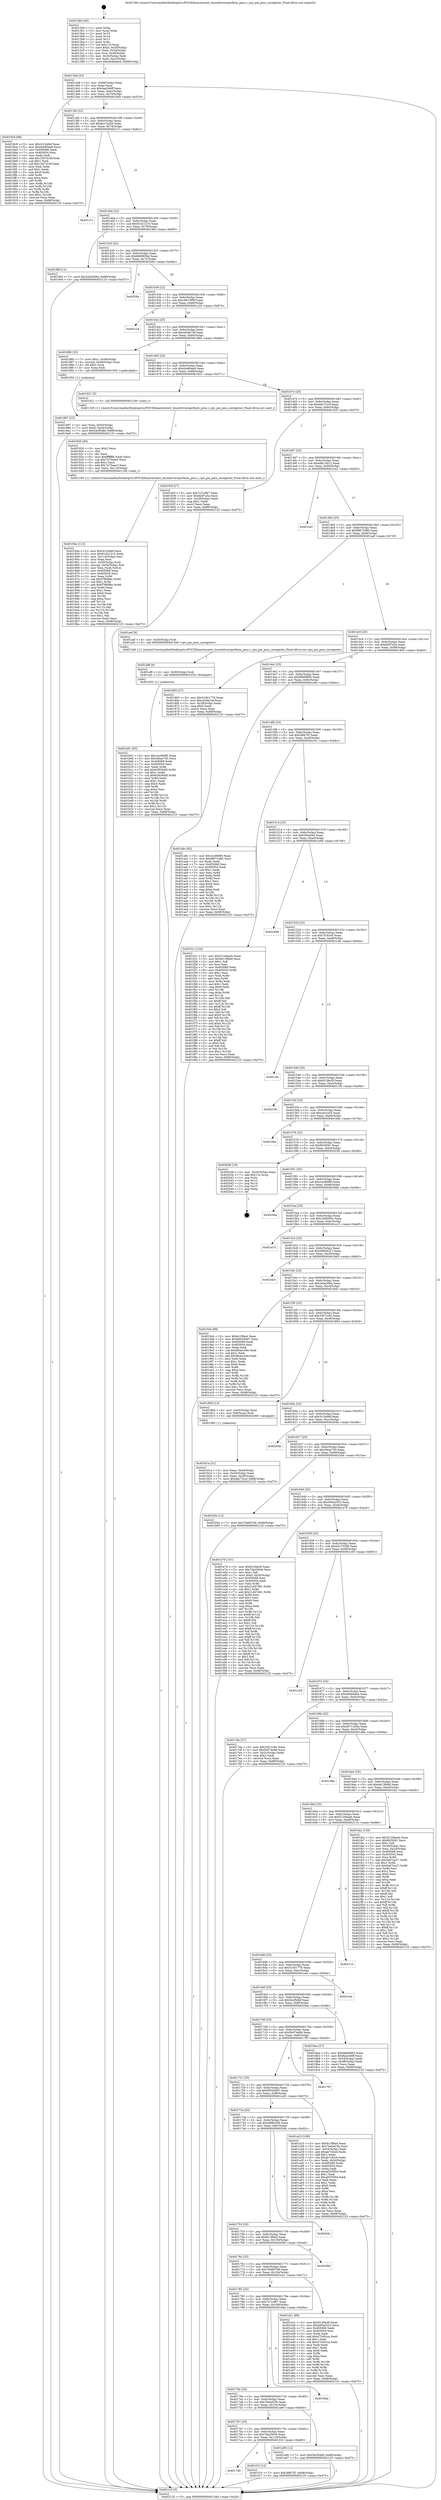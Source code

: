 digraph "0x4013b0" {
  label = "0x4013b0 (/mnt/c/Users/mathe/Desktop/tcc/POCII/binaries/extr_linuxdriversperfarm_pmu.c_cpu_pm_pmu_unregister_Final-ollvm.out::main(0))"
  labelloc = "t"
  node[shape=record]

  Entry [label="",width=0.3,height=0.3,shape=circle,fillcolor=black,style=filled]
  "0x4013dd" [label="{
     0x4013dd [23]\l
     | [instrs]\l
     &nbsp;&nbsp;0x4013dd \<+3\>: mov -0x68(%rbp),%eax\l
     &nbsp;&nbsp;0x4013e0 \<+2\>: mov %eax,%ecx\l
     &nbsp;&nbsp;0x4013e2 \<+6\>: sub $0x8ae246ff,%ecx\l
     &nbsp;&nbsp;0x4013e8 \<+3\>: mov %eax,-0x6c(%rbp)\l
     &nbsp;&nbsp;0x4013eb \<+3\>: mov %ecx,-0x70(%rbp)\l
     &nbsp;&nbsp;0x4013ee \<+6\>: je 00000000004018c9 \<main+0x519\>\l
  }"]
  "0x4018c9" [label="{
     0x4018c9 [88]\l
     | [instrs]\l
     &nbsp;&nbsp;0x4018c9 \<+5\>: mov $0x3c1b4fef,%eax\l
     &nbsp;&nbsp;0x4018ce \<+5\>: mov $0xdcb80ae9,%ecx\l
     &nbsp;&nbsp;0x4018d3 \<+7\>: mov 0x405068,%edx\l
     &nbsp;&nbsp;0x4018da \<+7\>: mov 0x405054,%esi\l
     &nbsp;&nbsp;0x4018e1 \<+2\>: mov %edx,%edi\l
     &nbsp;&nbsp;0x4018e3 \<+6\>: add $0x1567416f,%edi\l
     &nbsp;&nbsp;0x4018e9 \<+3\>: sub $0x1,%edi\l
     &nbsp;&nbsp;0x4018ec \<+6\>: sub $0x1567416f,%edi\l
     &nbsp;&nbsp;0x4018f2 \<+3\>: imul %edi,%edx\l
     &nbsp;&nbsp;0x4018f5 \<+3\>: and $0x1,%edx\l
     &nbsp;&nbsp;0x4018f8 \<+3\>: cmp $0x0,%edx\l
     &nbsp;&nbsp;0x4018fb \<+4\>: sete %r8b\l
     &nbsp;&nbsp;0x4018ff \<+3\>: cmp $0xa,%esi\l
     &nbsp;&nbsp;0x401902 \<+4\>: setl %r9b\l
     &nbsp;&nbsp;0x401906 \<+3\>: mov %r8b,%r10b\l
     &nbsp;&nbsp;0x401909 \<+3\>: and %r9b,%r10b\l
     &nbsp;&nbsp;0x40190c \<+3\>: xor %r9b,%r8b\l
     &nbsp;&nbsp;0x40190f \<+3\>: or %r8b,%r10b\l
     &nbsp;&nbsp;0x401912 \<+4\>: test $0x1,%r10b\l
     &nbsp;&nbsp;0x401916 \<+3\>: cmovne %ecx,%eax\l
     &nbsp;&nbsp;0x401919 \<+3\>: mov %eax,-0x68(%rbp)\l
     &nbsp;&nbsp;0x40191c \<+5\>: jmp 0000000000402125 \<main+0xd75\>\l
  }"]
  "0x4013f4" [label="{
     0x4013f4 [22]\l
     | [instrs]\l
     &nbsp;&nbsp;0x4013f4 \<+5\>: jmp 00000000004013f9 \<main+0x49\>\l
     &nbsp;&nbsp;0x4013f9 \<+3\>: mov -0x6c(%rbp),%eax\l
     &nbsp;&nbsp;0x4013fc \<+5\>: sub $0x8cc7aa3d,%eax\l
     &nbsp;&nbsp;0x401401 \<+3\>: mov %eax,-0x74(%rbp)\l
     &nbsp;&nbsp;0x401404 \<+6\>: je 0000000000401c7c \<main+0x8cc\>\l
  }"]
  Exit [label="",width=0.3,height=0.3,shape=circle,fillcolor=black,style=filled,peripheries=2]
  "0x401c7c" [label="{
     0x401c7c\l
  }", style=dashed]
  "0x40140a" [label="{
     0x40140a [22]\l
     | [instrs]\l
     &nbsp;&nbsp;0x40140a \<+5\>: jmp 000000000040140f \<main+0x5f\>\l
     &nbsp;&nbsp;0x40140f \<+3\>: mov -0x6c(%rbp),%eax\l
     &nbsp;&nbsp;0x401412 \<+5\>: sub $0x91421210,%eax\l
     &nbsp;&nbsp;0x401417 \<+3\>: mov %eax,-0x78(%rbp)\l
     &nbsp;&nbsp;0x40141a \<+6\>: je 00000000004019bf \<main+0x60f\>\l
  }"]
  "0x4017d0" [label="{
     0x4017d0\l
  }", style=dashed]
  "0x4019bf" [label="{
     0x4019bf [12]\l
     | [instrs]\l
     &nbsp;&nbsp;0x4019bf \<+7\>: movl $0x2a5a306a,-0x68(%rbp)\l
     &nbsp;&nbsp;0x4019c6 \<+5\>: jmp 0000000000402125 \<main+0xd75\>\l
  }"]
  "0x401420" [label="{
     0x401420 [22]\l
     | [instrs]\l
     &nbsp;&nbsp;0x401420 \<+5\>: jmp 0000000000401425 \<main+0x75\>\l
     &nbsp;&nbsp;0x401425 \<+3\>: mov -0x6c(%rbp),%eax\l
     &nbsp;&nbsp;0x401428 \<+5\>: sub $0xb68985bd,%eax\l
     &nbsp;&nbsp;0x40142d \<+3\>: mov %eax,-0x7c(%rbp)\l
     &nbsp;&nbsp;0x401430 \<+6\>: je 00000000004020fa \<main+0xd4a\>\l
  }"]
  "0x401f10" [label="{
     0x401f10 [12]\l
     | [instrs]\l
     &nbsp;&nbsp;0x401f10 \<+7\>: movl $0x3fd67f2,-0x68(%rbp)\l
     &nbsp;&nbsp;0x401f17 \<+5\>: jmp 0000000000402125 \<main+0xd75\>\l
  }"]
  "0x4020fa" [label="{
     0x4020fa\l
  }", style=dashed]
  "0x401436" [label="{
     0x401436 [22]\l
     | [instrs]\l
     &nbsp;&nbsp;0x401436 \<+5\>: jmp 000000000040143b \<main+0x8b\>\l
     &nbsp;&nbsp;0x40143b \<+3\>: mov -0x6c(%rbp),%eax\l
     &nbsp;&nbsp;0x40143e \<+5\>: sub $0xc691399f,%eax\l
     &nbsp;&nbsp;0x401443 \<+3\>: mov %eax,-0x80(%rbp)\l
     &nbsp;&nbsp;0x401446 \<+6\>: je 0000000000401c24 \<main+0x874\>\l
  }"]
  "0x401b01" [label="{
     0x401b01 [93]\l
     | [instrs]\l
     &nbsp;&nbsp;0x401b01 \<+5\>: mov $0x1ec806f0,%eax\l
     &nbsp;&nbsp;0x401b06 \<+5\>: mov $0x3feae745,%ecx\l
     &nbsp;&nbsp;0x401b0b \<+7\>: mov 0x405068,%edx\l
     &nbsp;&nbsp;0x401b12 \<+7\>: mov 0x405054,%esi\l
     &nbsp;&nbsp;0x401b19 \<+3\>: mov %edx,%r8d\l
     &nbsp;&nbsp;0x401b1c \<+7\>: add $0x639364f0,%r8d\l
     &nbsp;&nbsp;0x401b23 \<+4\>: sub $0x1,%r8d\l
     &nbsp;&nbsp;0x401b27 \<+7\>: sub $0x639364f0,%r8d\l
     &nbsp;&nbsp;0x401b2e \<+4\>: imul %r8d,%edx\l
     &nbsp;&nbsp;0x401b32 \<+3\>: and $0x1,%edx\l
     &nbsp;&nbsp;0x401b35 \<+3\>: cmp $0x0,%edx\l
     &nbsp;&nbsp;0x401b38 \<+4\>: sete %r9b\l
     &nbsp;&nbsp;0x401b3c \<+3\>: cmp $0xa,%esi\l
     &nbsp;&nbsp;0x401b3f \<+4\>: setl %r10b\l
     &nbsp;&nbsp;0x401b43 \<+3\>: mov %r9b,%r11b\l
     &nbsp;&nbsp;0x401b46 \<+3\>: and %r10b,%r11b\l
     &nbsp;&nbsp;0x401b49 \<+3\>: xor %r10b,%r9b\l
     &nbsp;&nbsp;0x401b4c \<+3\>: or %r9b,%r11b\l
     &nbsp;&nbsp;0x401b4f \<+4\>: test $0x1,%r11b\l
     &nbsp;&nbsp;0x401b53 \<+3\>: cmovne %ecx,%eax\l
     &nbsp;&nbsp;0x401b56 \<+3\>: mov %eax,-0x68(%rbp)\l
     &nbsp;&nbsp;0x401b59 \<+5\>: jmp 0000000000402125 \<main+0xd75\>\l
  }"]
  "0x401c24" [label="{
     0x401c24\l
  }", style=dashed]
  "0x40144c" [label="{
     0x40144c [25]\l
     | [instrs]\l
     &nbsp;&nbsp;0x40144c \<+5\>: jmp 0000000000401451 \<main+0xa1\>\l
     &nbsp;&nbsp;0x401451 \<+3\>: mov -0x6c(%rbp),%eax\l
     &nbsp;&nbsp;0x401454 \<+5\>: sub $0xcb5de7af,%eax\l
     &nbsp;&nbsp;0x401459 \<+6\>: mov %eax,-0x84(%rbp)\l
     &nbsp;&nbsp;0x40145f \<+6\>: je 0000000000401880 \<main+0x4d0\>\l
  }"]
  "0x401af8" [label="{
     0x401af8 [9]\l
     | [instrs]\l
     &nbsp;&nbsp;0x401af8 \<+4\>: mov -0x50(%rbp),%rdi\l
     &nbsp;&nbsp;0x401afc \<+5\>: call 0000000000401030 \<free@plt\>\l
     | [calls]\l
     &nbsp;&nbsp;0x401030 \{1\} (unknown)\l
  }"]
  "0x401880" [label="{
     0x401880 [23]\l
     | [instrs]\l
     &nbsp;&nbsp;0x401880 \<+7\>: movl $0x1,-0x48(%rbp)\l
     &nbsp;&nbsp;0x401887 \<+4\>: movslq -0x48(%rbp),%rax\l
     &nbsp;&nbsp;0x40188b \<+4\>: shl $0x2,%rax\l
     &nbsp;&nbsp;0x40188f \<+3\>: mov %rax,%rdi\l
     &nbsp;&nbsp;0x401892 \<+5\>: call 0000000000401050 \<malloc@plt\>\l
     | [calls]\l
     &nbsp;&nbsp;0x401050 \{1\} (unknown)\l
  }"]
  "0x401465" [label="{
     0x401465 [25]\l
     | [instrs]\l
     &nbsp;&nbsp;0x401465 \<+5\>: jmp 000000000040146a \<main+0xba\>\l
     &nbsp;&nbsp;0x40146a \<+3\>: mov -0x6c(%rbp),%eax\l
     &nbsp;&nbsp;0x40146d \<+5\>: sub $0xdcb80ae9,%eax\l
     &nbsp;&nbsp;0x401472 \<+6\>: mov %eax,-0x88(%rbp)\l
     &nbsp;&nbsp;0x401478 \<+6\>: je 0000000000401921 \<main+0x571\>\l
  }"]
  "0x4017b7" [label="{
     0x4017b7 [25]\l
     | [instrs]\l
     &nbsp;&nbsp;0x4017b7 \<+5\>: jmp 00000000004017bc \<main+0x40c\>\l
     &nbsp;&nbsp;0x4017bc \<+3\>: mov -0x6c(%rbp),%eax\l
     &nbsp;&nbsp;0x4017bf \<+5\>: sub $0x7da256c8,%eax\l
     &nbsp;&nbsp;0x4017c4 \<+6\>: mov %eax,-0x110(%rbp)\l
     &nbsp;&nbsp;0x4017ca \<+6\>: je 0000000000401f10 \<main+0xb60\>\l
  }"]
  "0x401921" [label="{
     0x401921 [5]\l
     | [instrs]\l
     &nbsp;&nbsp;0x401921 \<+5\>: call 0000000000401160 \<next_i\>\l
     | [calls]\l
     &nbsp;&nbsp;0x401160 \{1\} (/mnt/c/Users/mathe/Desktop/tcc/POCII/binaries/extr_linuxdriversperfarm_pmu.c_cpu_pm_pmu_unregister_Final-ollvm.out::next_i)\l
  }"]
  "0x40147e" [label="{
     0x40147e [25]\l
     | [instrs]\l
     &nbsp;&nbsp;0x40147e \<+5\>: jmp 0000000000401483 \<main+0xd3\>\l
     &nbsp;&nbsp;0x401483 \<+3\>: mov -0x6c(%rbp),%eax\l
     &nbsp;&nbsp;0x401486 \<+5\>: sub $0xddc72ccf,%eax\l
     &nbsp;&nbsp;0x40148b \<+6\>: mov %eax,-0x8c(%rbp)\l
     &nbsp;&nbsp;0x401491 \<+6\>: je 000000000040182f \<main+0x47f\>\l
  }"]
  "0x401a90" [label="{
     0x401a90 [12]\l
     | [instrs]\l
     &nbsp;&nbsp;0x401a90 \<+7\>: movl $0x54cf5dbf,-0x68(%rbp)\l
     &nbsp;&nbsp;0x401a97 \<+5\>: jmp 0000000000402125 \<main+0xd75\>\l
  }"]
  "0x40182f" [label="{
     0x40182f [27]\l
     | [instrs]\l
     &nbsp;&nbsp;0x40182f \<+5\>: mov $0x7a7ccf67,%eax\l
     &nbsp;&nbsp;0x401834 \<+5\>: mov $0xfa5f7a5a,%ecx\l
     &nbsp;&nbsp;0x401839 \<+3\>: mov -0x28(%rbp),%edx\l
     &nbsp;&nbsp;0x40183c \<+3\>: cmp $0x1,%edx\l
     &nbsp;&nbsp;0x40183f \<+3\>: cmovl %ecx,%eax\l
     &nbsp;&nbsp;0x401842 \<+3\>: mov %eax,-0x68(%rbp)\l
     &nbsp;&nbsp;0x401845 \<+5\>: jmp 0000000000402125 \<main+0xd75\>\l
  }"]
  "0x401497" [label="{
     0x401497 [25]\l
     | [instrs]\l
     &nbsp;&nbsp;0x401497 \<+5\>: jmp 000000000040149c \<main+0xec\>\l
     &nbsp;&nbsp;0x40149c \<+3\>: mov -0x6c(%rbp),%eax\l
     &nbsp;&nbsp;0x40149f \<+5\>: sub $0xe8b13b12,%eax\l
     &nbsp;&nbsp;0x4014a4 \<+6\>: mov %eax,-0x90(%rbp)\l
     &nbsp;&nbsp;0x4014aa \<+6\>: je 0000000000401ce2 \<main+0x932\>\l
  }"]
  "0x40179e" [label="{
     0x40179e [25]\l
     | [instrs]\l
     &nbsp;&nbsp;0x40179e \<+5\>: jmp 00000000004017a3 \<main+0x3f3\>\l
     &nbsp;&nbsp;0x4017a3 \<+3\>: mov -0x6c(%rbp),%eax\l
     &nbsp;&nbsp;0x4017a6 \<+5\>: sub $0x7bebd23b,%eax\l
     &nbsp;&nbsp;0x4017ab \<+6\>: mov %eax,-0x10c(%rbp)\l
     &nbsp;&nbsp;0x4017b1 \<+6\>: je 0000000000401a90 \<main+0x6e0\>\l
  }"]
  "0x401ce2" [label="{
     0x401ce2\l
  }", style=dashed]
  "0x4014b0" [label="{
     0x4014b0 [25]\l
     | [instrs]\l
     &nbsp;&nbsp;0x4014b0 \<+5\>: jmp 00000000004014b5 \<main+0x105\>\l
     &nbsp;&nbsp;0x4014b5 \<+3\>: mov -0x6c(%rbp),%eax\l
     &nbsp;&nbsp;0x4014b8 \<+5\>: sub $0xf8872480,%eax\l
     &nbsp;&nbsp;0x4014bd \<+6\>: mov %eax,-0x94(%rbp)\l
     &nbsp;&nbsp;0x4014c3 \<+6\>: je 0000000000401aef \<main+0x73f\>\l
  }"]
  "0x40184a" [label="{
     0x40184a\l
  }", style=dashed]
  "0x401aef" [label="{
     0x401aef [9]\l
     | [instrs]\l
     &nbsp;&nbsp;0x401aef \<+4\>: mov -0x50(%rbp),%rdi\l
     &nbsp;&nbsp;0x401af3 \<+5\>: call 00000000004013a0 \<cpu_pm_pmu_unregister\>\l
     | [calls]\l
     &nbsp;&nbsp;0x4013a0 \{1\} (/mnt/c/Users/mathe/Desktop/tcc/POCII/binaries/extr_linuxdriversperfarm_pmu.c_cpu_pm_pmu_unregister_Final-ollvm.out::cpu_pm_pmu_unregister)\l
  }"]
  "0x4014c9" [label="{
     0x4014c9 [25]\l
     | [instrs]\l
     &nbsp;&nbsp;0x4014c9 \<+5\>: jmp 00000000004014ce \<main+0x11e\>\l
     &nbsp;&nbsp;0x4014ce \<+3\>: mov -0x6c(%rbp),%eax\l
     &nbsp;&nbsp;0x4014d1 \<+5\>: sub $0xfa5f7a5a,%eax\l
     &nbsp;&nbsp;0x4014d6 \<+6\>: mov %eax,-0x98(%rbp)\l
     &nbsp;&nbsp;0x4014dc \<+6\>: je 0000000000401865 \<main+0x4b5\>\l
  }"]
  "0x401785" [label="{
     0x401785 [25]\l
     | [instrs]\l
     &nbsp;&nbsp;0x401785 \<+5\>: jmp 000000000040178a \<main+0x3da\>\l
     &nbsp;&nbsp;0x40178a \<+3\>: mov -0x6c(%rbp),%eax\l
     &nbsp;&nbsp;0x40178d \<+5\>: sub $0x7a7ccf67,%eax\l
     &nbsp;&nbsp;0x401792 \<+6\>: mov %eax,-0x108(%rbp)\l
     &nbsp;&nbsp;0x401798 \<+6\>: je 000000000040184a \<main+0x49a\>\l
  }"]
  "0x401865" [label="{
     0x401865 [27]\l
     | [instrs]\l
     &nbsp;&nbsp;0x401865 \<+5\>: mov $0x51601776,%eax\l
     &nbsp;&nbsp;0x40186a \<+5\>: mov $0xcb5de7af,%ecx\l
     &nbsp;&nbsp;0x40186f \<+3\>: mov -0x28(%rbp),%edx\l
     &nbsp;&nbsp;0x401872 \<+3\>: cmp $0x0,%edx\l
     &nbsp;&nbsp;0x401875 \<+3\>: cmove %ecx,%eax\l
     &nbsp;&nbsp;0x401878 \<+3\>: mov %eax,-0x68(%rbp)\l
     &nbsp;&nbsp;0x40187b \<+5\>: jmp 0000000000402125 \<main+0xd75\>\l
  }"]
  "0x4014e2" [label="{
     0x4014e2 [25]\l
     | [instrs]\l
     &nbsp;&nbsp;0x4014e2 \<+5\>: jmp 00000000004014e7 \<main+0x137\>\l
     &nbsp;&nbsp;0x4014e7 \<+3\>: mov -0x6c(%rbp),%eax\l
     &nbsp;&nbsp;0x4014ea \<+5\>: sub $0xfdb68865,%eax\l
     &nbsp;&nbsp;0x4014ef \<+6\>: mov %eax,-0x9c(%rbp)\l
     &nbsp;&nbsp;0x4014f5 \<+6\>: je 0000000000401a9c \<main+0x6ec\>\l
  }"]
  "0x401e21" [label="{
     0x401e21 [88]\l
     | [instrs]\l
     &nbsp;&nbsp;0x401e21 \<+5\>: mov $0x9128a39,%eax\l
     &nbsp;&nbsp;0x401e26 \<+5\>: mov $0x400a2533,%ecx\l
     &nbsp;&nbsp;0x401e2b \<+7\>: mov 0x405068,%edx\l
     &nbsp;&nbsp;0x401e32 \<+7\>: mov 0x405054,%esi\l
     &nbsp;&nbsp;0x401e39 \<+2\>: mov %edx,%edi\l
     &nbsp;&nbsp;0x401e3b \<+6\>: add $0x47545cca,%edi\l
     &nbsp;&nbsp;0x401e41 \<+3\>: sub $0x1,%edi\l
     &nbsp;&nbsp;0x401e44 \<+6\>: sub $0x47545cca,%edi\l
     &nbsp;&nbsp;0x401e4a \<+3\>: imul %edi,%edx\l
     &nbsp;&nbsp;0x401e4d \<+3\>: and $0x1,%edx\l
     &nbsp;&nbsp;0x401e50 \<+3\>: cmp $0x0,%edx\l
     &nbsp;&nbsp;0x401e53 \<+4\>: sete %r8b\l
     &nbsp;&nbsp;0x401e57 \<+3\>: cmp $0xa,%esi\l
     &nbsp;&nbsp;0x401e5a \<+4\>: setl %r9b\l
     &nbsp;&nbsp;0x401e5e \<+3\>: mov %r8b,%r10b\l
     &nbsp;&nbsp;0x401e61 \<+3\>: and %r9b,%r10b\l
     &nbsp;&nbsp;0x401e64 \<+3\>: xor %r9b,%r8b\l
     &nbsp;&nbsp;0x401e67 \<+3\>: or %r8b,%r10b\l
     &nbsp;&nbsp;0x401e6a \<+4\>: test $0x1,%r10b\l
     &nbsp;&nbsp;0x401e6e \<+3\>: cmovne %ecx,%eax\l
     &nbsp;&nbsp;0x401e71 \<+3\>: mov %eax,-0x68(%rbp)\l
     &nbsp;&nbsp;0x401e74 \<+5\>: jmp 0000000000402125 \<main+0xd75\>\l
  }"]
  "0x401a9c" [label="{
     0x401a9c [83]\l
     | [instrs]\l
     &nbsp;&nbsp;0x401a9c \<+5\>: mov $0x1ec806f0,%eax\l
     &nbsp;&nbsp;0x401aa1 \<+5\>: mov $0xf8872480,%ecx\l
     &nbsp;&nbsp;0x401aa6 \<+2\>: xor %edx,%edx\l
     &nbsp;&nbsp;0x401aa8 \<+7\>: mov 0x405068,%esi\l
     &nbsp;&nbsp;0x401aaf \<+7\>: mov 0x405054,%edi\l
     &nbsp;&nbsp;0x401ab6 \<+3\>: sub $0x1,%edx\l
     &nbsp;&nbsp;0x401ab9 \<+3\>: mov %esi,%r8d\l
     &nbsp;&nbsp;0x401abc \<+3\>: add %edx,%r8d\l
     &nbsp;&nbsp;0x401abf \<+4\>: imul %r8d,%esi\l
     &nbsp;&nbsp;0x401ac3 \<+3\>: and $0x1,%esi\l
     &nbsp;&nbsp;0x401ac6 \<+3\>: cmp $0x0,%esi\l
     &nbsp;&nbsp;0x401ac9 \<+4\>: sete %r9b\l
     &nbsp;&nbsp;0x401acd \<+3\>: cmp $0xa,%edi\l
     &nbsp;&nbsp;0x401ad0 \<+4\>: setl %r10b\l
     &nbsp;&nbsp;0x401ad4 \<+3\>: mov %r9b,%r11b\l
     &nbsp;&nbsp;0x401ad7 \<+3\>: and %r10b,%r11b\l
     &nbsp;&nbsp;0x401ada \<+3\>: xor %r10b,%r9b\l
     &nbsp;&nbsp;0x401add \<+3\>: or %r9b,%r11b\l
     &nbsp;&nbsp;0x401ae0 \<+4\>: test $0x1,%r11b\l
     &nbsp;&nbsp;0x401ae4 \<+3\>: cmovne %ecx,%eax\l
     &nbsp;&nbsp;0x401ae7 \<+3\>: mov %eax,-0x68(%rbp)\l
     &nbsp;&nbsp;0x401aea \<+5\>: jmp 0000000000402125 \<main+0xd75\>\l
  }"]
  "0x4014fb" [label="{
     0x4014fb [25]\l
     | [instrs]\l
     &nbsp;&nbsp;0x4014fb \<+5\>: jmp 0000000000401500 \<main+0x150\>\l
     &nbsp;&nbsp;0x401500 \<+3\>: mov -0x6c(%rbp),%eax\l
     &nbsp;&nbsp;0x401503 \<+5\>: sub $0x3fd67f2,%eax\l
     &nbsp;&nbsp;0x401508 \<+6\>: mov %eax,-0xa0(%rbp)\l
     &nbsp;&nbsp;0x40150e \<+6\>: je 0000000000401f1c \<main+0xb6c\>\l
  }"]
  "0x40176c" [label="{
     0x40176c [25]\l
     | [instrs]\l
     &nbsp;&nbsp;0x40176c \<+5\>: jmp 0000000000401771 \<main+0x3c1\>\l
     &nbsp;&nbsp;0x401771 \<+3\>: mov -0x6c(%rbp),%eax\l
     &nbsp;&nbsp;0x401774 \<+5\>: sub $0x764697d9,%eax\l
     &nbsp;&nbsp;0x401779 \<+6\>: mov %eax,-0x104(%rbp)\l
     &nbsp;&nbsp;0x40177f \<+6\>: je 0000000000401e21 \<main+0xa71\>\l
  }"]
  "0x401f1c" [label="{
     0x401f1c [134]\l
     | [instrs]\l
     &nbsp;&nbsp;0x401f1c \<+5\>: mov $0x512dbaeb,%eax\l
     &nbsp;&nbsp;0x401f21 \<+5\>: mov $0x4e13fb8d,%ecx\l
     &nbsp;&nbsp;0x401f26 \<+2\>: mov $0x1,%dl\l
     &nbsp;&nbsp;0x401f28 \<+2\>: xor %esi,%esi\l
     &nbsp;&nbsp;0x401f2a \<+7\>: mov 0x405068,%edi\l
     &nbsp;&nbsp;0x401f31 \<+8\>: mov 0x405054,%r8d\l
     &nbsp;&nbsp;0x401f39 \<+3\>: sub $0x1,%esi\l
     &nbsp;&nbsp;0x401f3c \<+3\>: mov %edi,%r9d\l
     &nbsp;&nbsp;0x401f3f \<+3\>: add %esi,%r9d\l
     &nbsp;&nbsp;0x401f42 \<+4\>: imul %r9d,%edi\l
     &nbsp;&nbsp;0x401f46 \<+3\>: and $0x1,%edi\l
     &nbsp;&nbsp;0x401f49 \<+3\>: cmp $0x0,%edi\l
     &nbsp;&nbsp;0x401f4c \<+4\>: sete %r10b\l
     &nbsp;&nbsp;0x401f50 \<+4\>: cmp $0xa,%r8d\l
     &nbsp;&nbsp;0x401f54 \<+4\>: setl %r11b\l
     &nbsp;&nbsp;0x401f58 \<+3\>: mov %r10b,%bl\l
     &nbsp;&nbsp;0x401f5b \<+3\>: xor $0xff,%bl\l
     &nbsp;&nbsp;0x401f5e \<+3\>: mov %r11b,%r14b\l
     &nbsp;&nbsp;0x401f61 \<+4\>: xor $0xff,%r14b\l
     &nbsp;&nbsp;0x401f65 \<+3\>: xor $0x0,%dl\l
     &nbsp;&nbsp;0x401f68 \<+3\>: mov %bl,%r15b\l
     &nbsp;&nbsp;0x401f6b \<+4\>: and $0x0,%r15b\l
     &nbsp;&nbsp;0x401f6f \<+3\>: and %dl,%r10b\l
     &nbsp;&nbsp;0x401f72 \<+3\>: mov %r14b,%r12b\l
     &nbsp;&nbsp;0x401f75 \<+4\>: and $0x0,%r12b\l
     &nbsp;&nbsp;0x401f79 \<+3\>: and %dl,%r11b\l
     &nbsp;&nbsp;0x401f7c \<+3\>: or %r10b,%r15b\l
     &nbsp;&nbsp;0x401f7f \<+3\>: or %r11b,%r12b\l
     &nbsp;&nbsp;0x401f82 \<+3\>: xor %r12b,%r15b\l
     &nbsp;&nbsp;0x401f85 \<+3\>: or %r14b,%bl\l
     &nbsp;&nbsp;0x401f88 \<+3\>: xor $0xff,%bl\l
     &nbsp;&nbsp;0x401f8b \<+3\>: or $0x0,%dl\l
     &nbsp;&nbsp;0x401f8e \<+2\>: and %dl,%bl\l
     &nbsp;&nbsp;0x401f90 \<+3\>: or %bl,%r15b\l
     &nbsp;&nbsp;0x401f93 \<+4\>: test $0x1,%r15b\l
     &nbsp;&nbsp;0x401f97 \<+3\>: cmovne %ecx,%eax\l
     &nbsp;&nbsp;0x401f9a \<+3\>: mov %eax,-0x68(%rbp)\l
     &nbsp;&nbsp;0x401f9d \<+5\>: jmp 0000000000402125 \<main+0xd75\>\l
  }"]
  "0x401514" [label="{
     0x401514 [25]\l
     | [instrs]\l
     &nbsp;&nbsp;0x401514 \<+5\>: jmp 0000000000401519 \<main+0x169\>\l
     &nbsp;&nbsp;0x401519 \<+3\>: mov -0x6c(%rbp),%eax\l
     &nbsp;&nbsp;0x40151c \<+5\>: sub $0x55ba044,%eax\l
     &nbsp;&nbsp;0x401521 \<+6\>: mov %eax,-0xa4(%rbp)\l
     &nbsp;&nbsp;0x401527 \<+6\>: je 0000000000401b98 \<main+0x7e8\>\l
  }"]
  "0x40209d" [label="{
     0x40209d\l
  }", style=dashed]
  "0x401b98" [label="{
     0x401b98\l
  }", style=dashed]
  "0x40152d" [label="{
     0x40152d [25]\l
     | [instrs]\l
     &nbsp;&nbsp;0x40152d \<+5\>: jmp 0000000000401532 \<main+0x182\>\l
     &nbsp;&nbsp;0x401532 \<+3\>: mov -0x6c(%rbp),%eax\l
     &nbsp;&nbsp;0x401535 \<+5\>: sub $0x7f193c6,%eax\l
     &nbsp;&nbsp;0x40153a \<+6\>: mov %eax,-0xa8(%rbp)\l
     &nbsp;&nbsp;0x401540 \<+6\>: je 0000000000401cfa \<main+0x94a\>\l
  }"]
  "0x401753" [label="{
     0x401753 [25]\l
     | [instrs]\l
     &nbsp;&nbsp;0x401753 \<+5\>: jmp 0000000000401758 \<main+0x3a8\>\l
     &nbsp;&nbsp;0x401758 \<+3\>: mov -0x6c(%rbp),%eax\l
     &nbsp;&nbsp;0x40175b \<+5\>: sub $0x6c1ff4e4,%eax\l
     &nbsp;&nbsp;0x401760 \<+6\>: mov %eax,-0x100(%rbp)\l
     &nbsp;&nbsp;0x401766 \<+6\>: je 000000000040209d \<main+0xced\>\l
  }"]
  "0x401cfa" [label="{
     0x401cfa\l
  }", style=dashed]
  "0x401546" [label="{
     0x401546 [25]\l
     | [instrs]\l
     &nbsp;&nbsp;0x401546 \<+5\>: jmp 000000000040154b \<main+0x19b\>\l
     &nbsp;&nbsp;0x40154b \<+3\>: mov -0x6c(%rbp),%eax\l
     &nbsp;&nbsp;0x40154e \<+5\>: sub $0x9128a39,%eax\l
     &nbsp;&nbsp;0x401553 \<+6\>: mov %eax,-0xac(%rbp)\l
     &nbsp;&nbsp;0x401559 \<+6\>: je 000000000040210b \<main+0xd5b\>\l
  }"]
  "0x4020dc" [label="{
     0x4020dc\l
  }", style=dashed]
  "0x40210b" [label="{
     0x40210b\l
  }", style=dashed]
  "0x40155f" [label="{
     0x40155f [25]\l
     | [instrs]\l
     &nbsp;&nbsp;0x40155f \<+5\>: jmp 0000000000401564 \<main+0x1b4\>\l
     &nbsp;&nbsp;0x401564 \<+3\>: mov -0x6c(%rbp),%eax\l
     &nbsp;&nbsp;0x401567 \<+5\>: sub $0xce41e54,%eax\l
     &nbsp;&nbsp;0x40156c \<+6\>: mov %eax,-0xb0(%rbp)\l
     &nbsp;&nbsp;0x401572 \<+6\>: je 0000000000401b6a \<main+0x7ba\>\l
  }"]
  "0x40173a" [label="{
     0x40173a [25]\l
     | [instrs]\l
     &nbsp;&nbsp;0x40173a \<+5\>: jmp 000000000040173f \<main+0x38f\>\l
     &nbsp;&nbsp;0x40173f \<+3\>: mov -0x6c(%rbp),%eax\l
     &nbsp;&nbsp;0x401742 \<+5\>: sub $0x68f8cd36,%eax\l
     &nbsp;&nbsp;0x401747 \<+6\>: mov %eax,-0xfc(%rbp)\l
     &nbsp;&nbsp;0x40174d \<+6\>: je 00000000004020dc \<main+0xd2c\>\l
  }"]
  "0x401b6a" [label="{
     0x401b6a\l
  }", style=dashed]
  "0x401578" [label="{
     0x401578 [25]\l
     | [instrs]\l
     &nbsp;&nbsp;0x401578 \<+5\>: jmp 000000000040157d \<main+0x1cd\>\l
     &nbsp;&nbsp;0x40157d \<+3\>: mov -0x6c(%rbp),%eax\l
     &nbsp;&nbsp;0x401580 \<+5\>: sub $0xf0c5081,%eax\l
     &nbsp;&nbsp;0x401585 \<+6\>: mov %eax,-0xb4(%rbp)\l
     &nbsp;&nbsp;0x40158b \<+6\>: je 0000000000402038 \<main+0xc88\>\l
  }"]
  "0x401a23" [label="{
     0x401a23 [109]\l
     | [instrs]\l
     &nbsp;&nbsp;0x401a23 \<+5\>: mov $0x6c1ff4e4,%eax\l
     &nbsp;&nbsp;0x401a28 \<+5\>: mov $0x7bebd23b,%ecx\l
     &nbsp;&nbsp;0x401a2d \<+3\>: mov -0x54(%rbp),%edx\l
     &nbsp;&nbsp;0x401a30 \<+6\>: add $0xab7cfce4,%edx\l
     &nbsp;&nbsp;0x401a36 \<+3\>: add $0x1,%edx\l
     &nbsp;&nbsp;0x401a39 \<+6\>: sub $0xab7cfce4,%edx\l
     &nbsp;&nbsp;0x401a3f \<+3\>: mov %edx,-0x54(%rbp)\l
     &nbsp;&nbsp;0x401a42 \<+7\>: mov 0x405068,%edx\l
     &nbsp;&nbsp;0x401a49 \<+7\>: mov 0x405054,%esi\l
     &nbsp;&nbsp;0x401a50 \<+2\>: mov %edx,%edi\l
     &nbsp;&nbsp;0x401a52 \<+6\>: add $0xaf335954,%edi\l
     &nbsp;&nbsp;0x401a58 \<+3\>: sub $0x1,%edi\l
     &nbsp;&nbsp;0x401a5b \<+6\>: sub $0xaf335954,%edi\l
     &nbsp;&nbsp;0x401a61 \<+3\>: imul %edi,%edx\l
     &nbsp;&nbsp;0x401a64 \<+3\>: and $0x1,%edx\l
     &nbsp;&nbsp;0x401a67 \<+3\>: cmp $0x0,%edx\l
     &nbsp;&nbsp;0x401a6a \<+4\>: sete %r8b\l
     &nbsp;&nbsp;0x401a6e \<+3\>: cmp $0xa,%esi\l
     &nbsp;&nbsp;0x401a71 \<+4\>: setl %r9b\l
     &nbsp;&nbsp;0x401a75 \<+3\>: mov %r8b,%r10b\l
     &nbsp;&nbsp;0x401a78 \<+3\>: and %r9b,%r10b\l
     &nbsp;&nbsp;0x401a7b \<+3\>: xor %r9b,%r8b\l
     &nbsp;&nbsp;0x401a7e \<+3\>: or %r8b,%r10b\l
     &nbsp;&nbsp;0x401a81 \<+4\>: test $0x1,%r10b\l
     &nbsp;&nbsp;0x401a85 \<+3\>: cmovne %ecx,%eax\l
     &nbsp;&nbsp;0x401a88 \<+3\>: mov %eax,-0x68(%rbp)\l
     &nbsp;&nbsp;0x401a8b \<+5\>: jmp 0000000000402125 \<main+0xd75\>\l
  }"]
  "0x402038" [label="{
     0x402038 [19]\l
     | [instrs]\l
     &nbsp;&nbsp;0x402038 \<+3\>: mov -0x24(%rbp),%eax\l
     &nbsp;&nbsp;0x40203b \<+7\>: add $0x110,%rsp\l
     &nbsp;&nbsp;0x402042 \<+1\>: pop %rbx\l
     &nbsp;&nbsp;0x402043 \<+2\>: pop %r12\l
     &nbsp;&nbsp;0x402045 \<+2\>: pop %r14\l
     &nbsp;&nbsp;0x402047 \<+2\>: pop %r15\l
     &nbsp;&nbsp;0x402049 \<+1\>: pop %rbp\l
     &nbsp;&nbsp;0x40204a \<+1\>: ret\l
  }"]
  "0x401591" [label="{
     0x401591 [25]\l
     | [instrs]\l
     &nbsp;&nbsp;0x401591 \<+5\>: jmp 0000000000401596 \<main+0x1e6\>\l
     &nbsp;&nbsp;0x401596 \<+3\>: mov -0x6c(%rbp),%eax\l
     &nbsp;&nbsp;0x401599 \<+5\>: sub $0x1ec806f0,%eax\l
     &nbsp;&nbsp;0x40159e \<+6\>: mov %eax,-0xb8(%rbp)\l
     &nbsp;&nbsp;0x4015a4 \<+6\>: je 00000000004020be \<main+0xd0e\>\l
  }"]
  "0x401721" [label="{
     0x401721 [25]\l
     | [instrs]\l
     &nbsp;&nbsp;0x401721 \<+5\>: jmp 0000000000401726 \<main+0x376\>\l
     &nbsp;&nbsp;0x401726 \<+3\>: mov -0x6c(%rbp),%eax\l
     &nbsp;&nbsp;0x401729 \<+5\>: sub $0x600269d7,%eax\l
     &nbsp;&nbsp;0x40172e \<+6\>: mov %eax,-0xf8(%rbp)\l
     &nbsp;&nbsp;0x401734 \<+6\>: je 0000000000401a23 \<main+0x673\>\l
  }"]
  "0x4020be" [label="{
     0x4020be\l
  }", style=dashed]
  "0x4015aa" [label="{
     0x4015aa [25]\l
     | [instrs]\l
     &nbsp;&nbsp;0x4015aa \<+5\>: jmp 00000000004015af \<main+0x1ff\>\l
     &nbsp;&nbsp;0x4015af \<+3\>: mov -0x6c(%rbp),%eax\l
     &nbsp;&nbsp;0x4015b2 \<+5\>: sub $0x25f40062,%eax\l
     &nbsp;&nbsp;0x4015b7 \<+6\>: mov %eax,-0xbc(%rbp)\l
     &nbsp;&nbsp;0x4015bd \<+6\>: je 0000000000401e15 \<main+0xa65\>\l
  }"]
  "0x4017f5" [label="{
     0x4017f5\l
  }", style=dashed]
  "0x401e15" [label="{
     0x401e15\l
  }", style=dashed]
  "0x4015c3" [label="{
     0x4015c3 [25]\l
     | [instrs]\l
     &nbsp;&nbsp;0x4015c3 \<+5\>: jmp 00000000004015c8 \<main+0x218\>\l
     &nbsp;&nbsp;0x4015c8 \<+3\>: mov -0x6c(%rbp),%eax\l
     &nbsp;&nbsp;0x4015cb \<+5\>: sub $0x26604227,%eax\l
     &nbsp;&nbsp;0x4015d0 \<+6\>: mov %eax,-0xc0(%rbp)\l
     &nbsp;&nbsp;0x4015d6 \<+6\>: je 0000000000401bb3 \<main+0x803\>\l
  }"]
  "0x40194e" [label="{
     0x40194e [113]\l
     | [instrs]\l
     &nbsp;&nbsp;0x40194e \<+5\>: mov $0x3c1b4fef,%ecx\l
     &nbsp;&nbsp;0x401953 \<+5\>: mov $0x91421210,%edx\l
     &nbsp;&nbsp;0x401958 \<+6\>: mov -0x114(%rbp),%esi\l
     &nbsp;&nbsp;0x40195e \<+3\>: imul %eax,%esi\l
     &nbsp;&nbsp;0x401961 \<+4\>: mov -0x50(%rbp),%rdi\l
     &nbsp;&nbsp;0x401965 \<+4\>: movslq -0x54(%rbp),%r8\l
     &nbsp;&nbsp;0x401969 \<+4\>: mov %esi,(%rdi,%r8,4)\l
     &nbsp;&nbsp;0x40196d \<+7\>: mov 0x405068,%eax\l
     &nbsp;&nbsp;0x401974 \<+7\>: mov 0x405054,%esi\l
     &nbsp;&nbsp;0x40197b \<+3\>: mov %eax,%r9d\l
     &nbsp;&nbsp;0x40197e \<+7\>: sub $0xf7f8d8bc,%r9d\l
     &nbsp;&nbsp;0x401985 \<+4\>: sub $0x1,%r9d\l
     &nbsp;&nbsp;0x401989 \<+7\>: add $0xf7f8d8bc,%r9d\l
     &nbsp;&nbsp;0x401990 \<+4\>: imul %r9d,%eax\l
     &nbsp;&nbsp;0x401994 \<+3\>: and $0x1,%eax\l
     &nbsp;&nbsp;0x401997 \<+3\>: cmp $0x0,%eax\l
     &nbsp;&nbsp;0x40199a \<+4\>: sete %r10b\l
     &nbsp;&nbsp;0x40199e \<+3\>: cmp $0xa,%esi\l
     &nbsp;&nbsp;0x4019a1 \<+4\>: setl %r11b\l
     &nbsp;&nbsp;0x4019a5 \<+3\>: mov %r10b,%bl\l
     &nbsp;&nbsp;0x4019a8 \<+3\>: and %r11b,%bl\l
     &nbsp;&nbsp;0x4019ab \<+3\>: xor %r11b,%r10b\l
     &nbsp;&nbsp;0x4019ae \<+3\>: or %r10b,%bl\l
     &nbsp;&nbsp;0x4019b1 \<+3\>: test $0x1,%bl\l
     &nbsp;&nbsp;0x4019b4 \<+3\>: cmovne %edx,%ecx\l
     &nbsp;&nbsp;0x4019b7 \<+3\>: mov %ecx,-0x68(%rbp)\l
     &nbsp;&nbsp;0x4019ba \<+5\>: jmp 0000000000402125 \<main+0xd75\>\l
  }"]
  "0x401bb3" [label="{
     0x401bb3\l
  }", style=dashed]
  "0x4015dc" [label="{
     0x4015dc [25]\l
     | [instrs]\l
     &nbsp;&nbsp;0x4015dc \<+5\>: jmp 00000000004015e1 \<main+0x231\>\l
     &nbsp;&nbsp;0x4015e1 \<+3\>: mov -0x6c(%rbp),%eax\l
     &nbsp;&nbsp;0x4015e4 \<+5\>: sub $0x2a5a306a,%eax\l
     &nbsp;&nbsp;0x4015e9 \<+6\>: mov %eax,-0xc4(%rbp)\l
     &nbsp;&nbsp;0x4015ef \<+6\>: je 00000000004019cb \<main+0x61b\>\l
  }"]
  "0x401926" [label="{
     0x401926 [40]\l
     | [instrs]\l
     &nbsp;&nbsp;0x401926 \<+5\>: mov $0x2,%ecx\l
     &nbsp;&nbsp;0x40192b \<+1\>: cltd\l
     &nbsp;&nbsp;0x40192c \<+2\>: idiv %ecx\l
     &nbsp;&nbsp;0x40192e \<+6\>: imul $0xfffffffe,%edx,%ecx\l
     &nbsp;&nbsp;0x401934 \<+6\>: sub $0x7a75eae3,%ecx\l
     &nbsp;&nbsp;0x40193a \<+3\>: add $0x1,%ecx\l
     &nbsp;&nbsp;0x40193d \<+6\>: add $0x7a75eae3,%ecx\l
     &nbsp;&nbsp;0x401943 \<+6\>: mov %ecx,-0x114(%rbp)\l
     &nbsp;&nbsp;0x401949 \<+5\>: call 0000000000401160 \<next_i\>\l
     | [calls]\l
     &nbsp;&nbsp;0x401160 \{1\} (/mnt/c/Users/mathe/Desktop/tcc/POCII/binaries/extr_linuxdriversperfarm_pmu.c_cpu_pm_pmu_unregister_Final-ollvm.out::next_i)\l
  }"]
  "0x4019cb" [label="{
     0x4019cb [88]\l
     | [instrs]\l
     &nbsp;&nbsp;0x4019cb \<+5\>: mov $0x6c1ff4e4,%eax\l
     &nbsp;&nbsp;0x4019d0 \<+5\>: mov $0x600269d7,%ecx\l
     &nbsp;&nbsp;0x4019d5 \<+7\>: mov 0x405068,%edx\l
     &nbsp;&nbsp;0x4019dc \<+7\>: mov 0x405054,%esi\l
     &nbsp;&nbsp;0x4019e3 \<+2\>: mov %edx,%edi\l
     &nbsp;&nbsp;0x4019e5 \<+6\>: sub $0x864ec346,%edi\l
     &nbsp;&nbsp;0x4019eb \<+3\>: sub $0x1,%edi\l
     &nbsp;&nbsp;0x4019ee \<+6\>: add $0x864ec346,%edi\l
     &nbsp;&nbsp;0x4019f4 \<+3\>: imul %edi,%edx\l
     &nbsp;&nbsp;0x4019f7 \<+3\>: and $0x1,%edx\l
     &nbsp;&nbsp;0x4019fa \<+3\>: cmp $0x0,%edx\l
     &nbsp;&nbsp;0x4019fd \<+4\>: sete %r8b\l
     &nbsp;&nbsp;0x401a01 \<+3\>: cmp $0xa,%esi\l
     &nbsp;&nbsp;0x401a04 \<+4\>: setl %r9b\l
     &nbsp;&nbsp;0x401a08 \<+3\>: mov %r8b,%r10b\l
     &nbsp;&nbsp;0x401a0b \<+3\>: and %r9b,%r10b\l
     &nbsp;&nbsp;0x401a0e \<+3\>: xor %r9b,%r8b\l
     &nbsp;&nbsp;0x401a11 \<+3\>: or %r8b,%r10b\l
     &nbsp;&nbsp;0x401a14 \<+4\>: test $0x1,%r10b\l
     &nbsp;&nbsp;0x401a18 \<+3\>: cmovne %ecx,%eax\l
     &nbsp;&nbsp;0x401a1b \<+3\>: mov %eax,-0x68(%rbp)\l
     &nbsp;&nbsp;0x401a1e \<+5\>: jmp 0000000000402125 \<main+0xd75\>\l
  }"]
  "0x4015f5" [label="{
     0x4015f5 [25]\l
     | [instrs]\l
     &nbsp;&nbsp;0x4015f5 \<+5\>: jmp 00000000004015fa \<main+0x24a\>\l
     &nbsp;&nbsp;0x4015fa \<+3\>: mov -0x6c(%rbp),%eax\l
     &nbsp;&nbsp;0x4015fd \<+5\>: sub $0x33b7cc6c,%eax\l
     &nbsp;&nbsp;0x401602 \<+6\>: mov %eax,-0xc8(%rbp)\l
     &nbsp;&nbsp;0x401608 \<+6\>: je 000000000040180d \<main+0x45d\>\l
  }"]
  "0x401708" [label="{
     0x401708 [25]\l
     | [instrs]\l
     &nbsp;&nbsp;0x401708 \<+5\>: jmp 000000000040170d \<main+0x35d\>\l
     &nbsp;&nbsp;0x40170d \<+3\>: mov -0x6c(%rbp),%eax\l
     &nbsp;&nbsp;0x401710 \<+5\>: sub $0x5b074e9d,%eax\l
     &nbsp;&nbsp;0x401715 \<+6\>: mov %eax,-0xf4(%rbp)\l
     &nbsp;&nbsp;0x40171b \<+6\>: je 00000000004017f5 \<main+0x445\>\l
  }"]
  "0x40180d" [label="{
     0x40180d [13]\l
     | [instrs]\l
     &nbsp;&nbsp;0x40180d \<+4\>: mov -0x40(%rbp),%rax\l
     &nbsp;&nbsp;0x401811 \<+4\>: mov 0x8(%rax),%rdi\l
     &nbsp;&nbsp;0x401815 \<+5\>: call 0000000000401060 \<atoi@plt\>\l
     | [calls]\l
     &nbsp;&nbsp;0x401060 \{1\} (unknown)\l
  }"]
  "0x40160e" [label="{
     0x40160e [25]\l
     | [instrs]\l
     &nbsp;&nbsp;0x40160e \<+5\>: jmp 0000000000401613 \<main+0x263\>\l
     &nbsp;&nbsp;0x401613 \<+3\>: mov -0x6c(%rbp),%eax\l
     &nbsp;&nbsp;0x401616 \<+5\>: sub $0x3c1b4fef,%eax\l
     &nbsp;&nbsp;0x40161b \<+6\>: mov %eax,-0xcc(%rbp)\l
     &nbsp;&nbsp;0x401621 \<+6\>: je 000000000040204b \<main+0xc9b\>\l
  }"]
  "0x4018ae" [label="{
     0x4018ae [27]\l
     | [instrs]\l
     &nbsp;&nbsp;0x4018ae \<+5\>: mov $0xfdb68865,%eax\l
     &nbsp;&nbsp;0x4018b3 \<+5\>: mov $0x8ae246ff,%ecx\l
     &nbsp;&nbsp;0x4018b8 \<+3\>: mov -0x54(%rbp),%edx\l
     &nbsp;&nbsp;0x4018bb \<+3\>: cmp -0x48(%rbp),%edx\l
     &nbsp;&nbsp;0x4018be \<+3\>: cmovl %ecx,%eax\l
     &nbsp;&nbsp;0x4018c1 \<+3\>: mov %eax,-0x68(%rbp)\l
     &nbsp;&nbsp;0x4018c4 \<+5\>: jmp 0000000000402125 \<main+0xd75\>\l
  }"]
  "0x40204b" [label="{
     0x40204b\l
  }", style=dashed]
  "0x401627" [label="{
     0x401627 [25]\l
     | [instrs]\l
     &nbsp;&nbsp;0x401627 \<+5\>: jmp 000000000040162c \<main+0x27c\>\l
     &nbsp;&nbsp;0x40162c \<+3\>: mov -0x6c(%rbp),%eax\l
     &nbsp;&nbsp;0x40162f \<+5\>: sub $0x3feae745,%eax\l
     &nbsp;&nbsp;0x401634 \<+6\>: mov %eax,-0xd0(%rbp)\l
     &nbsp;&nbsp;0x40163a \<+6\>: je 0000000000401b5e \<main+0x7ae\>\l
  }"]
  "0x4016ef" [label="{
     0x4016ef [25]\l
     | [instrs]\l
     &nbsp;&nbsp;0x4016ef \<+5\>: jmp 00000000004016f4 \<main+0x344\>\l
     &nbsp;&nbsp;0x4016f4 \<+3\>: mov -0x6c(%rbp),%eax\l
     &nbsp;&nbsp;0x4016f7 \<+5\>: sub $0x54cf5dbf,%eax\l
     &nbsp;&nbsp;0x4016fc \<+6\>: mov %eax,-0xf0(%rbp)\l
     &nbsp;&nbsp;0x401702 \<+6\>: je 00000000004018ae \<main+0x4fe\>\l
  }"]
  "0x401b5e" [label="{
     0x401b5e [12]\l
     | [instrs]\l
     &nbsp;&nbsp;0x401b5e \<+7\>: movl $0x764697d9,-0x68(%rbp)\l
     &nbsp;&nbsp;0x401b65 \<+5\>: jmp 0000000000402125 \<main+0xd75\>\l
  }"]
  "0x401640" [label="{
     0x401640 [25]\l
     | [instrs]\l
     &nbsp;&nbsp;0x401640 \<+5\>: jmp 0000000000401645 \<main+0x295\>\l
     &nbsp;&nbsp;0x401645 \<+3\>: mov -0x6c(%rbp),%eax\l
     &nbsp;&nbsp;0x401648 \<+5\>: sub $0x400a2533,%eax\l
     &nbsp;&nbsp;0x40164d \<+6\>: mov %eax,-0xd4(%rbp)\l
     &nbsp;&nbsp;0x401653 \<+6\>: je 0000000000401e79 \<main+0xac9\>\l
  }"]
  "0x401cee" [label="{
     0x401cee\l
  }", style=dashed]
  "0x401e79" [label="{
     0x401e79 [151]\l
     | [instrs]\l
     &nbsp;&nbsp;0x401e79 \<+5\>: mov $0x9128a39,%eax\l
     &nbsp;&nbsp;0x401e7e \<+5\>: mov $0x7da256c8,%ecx\l
     &nbsp;&nbsp;0x401e83 \<+2\>: mov $0x1,%dl\l
     &nbsp;&nbsp;0x401e85 \<+7\>: movl $0x0,-0x30(%rbp)\l
     &nbsp;&nbsp;0x401e8c \<+7\>: mov 0x405068,%esi\l
     &nbsp;&nbsp;0x401e93 \<+7\>: mov 0x405054,%edi\l
     &nbsp;&nbsp;0x401e9a \<+3\>: mov %esi,%r8d\l
     &nbsp;&nbsp;0x401e9d \<+7\>: sub $0x21dd7d81,%r8d\l
     &nbsp;&nbsp;0x401ea4 \<+4\>: sub $0x1,%r8d\l
     &nbsp;&nbsp;0x401ea8 \<+7\>: add $0x21dd7d81,%r8d\l
     &nbsp;&nbsp;0x401eaf \<+4\>: imul %r8d,%esi\l
     &nbsp;&nbsp;0x401eb3 \<+3\>: and $0x1,%esi\l
     &nbsp;&nbsp;0x401eb6 \<+3\>: cmp $0x0,%esi\l
     &nbsp;&nbsp;0x401eb9 \<+4\>: sete %r9b\l
     &nbsp;&nbsp;0x401ebd \<+3\>: cmp $0xa,%edi\l
     &nbsp;&nbsp;0x401ec0 \<+4\>: setl %r10b\l
     &nbsp;&nbsp;0x401ec4 \<+3\>: mov %r9b,%r11b\l
     &nbsp;&nbsp;0x401ec7 \<+4\>: xor $0xff,%r11b\l
     &nbsp;&nbsp;0x401ecb \<+3\>: mov %r10b,%bl\l
     &nbsp;&nbsp;0x401ece \<+3\>: xor $0xff,%bl\l
     &nbsp;&nbsp;0x401ed1 \<+3\>: xor $0x1,%dl\l
     &nbsp;&nbsp;0x401ed4 \<+3\>: mov %r11b,%r14b\l
     &nbsp;&nbsp;0x401ed7 \<+4\>: and $0xff,%r14b\l
     &nbsp;&nbsp;0x401edb \<+3\>: and %dl,%r9b\l
     &nbsp;&nbsp;0x401ede \<+3\>: mov %bl,%r15b\l
     &nbsp;&nbsp;0x401ee1 \<+4\>: and $0xff,%r15b\l
     &nbsp;&nbsp;0x401ee5 \<+3\>: and %dl,%r10b\l
     &nbsp;&nbsp;0x401ee8 \<+3\>: or %r9b,%r14b\l
     &nbsp;&nbsp;0x401eeb \<+3\>: or %r10b,%r15b\l
     &nbsp;&nbsp;0x401eee \<+3\>: xor %r15b,%r14b\l
     &nbsp;&nbsp;0x401ef1 \<+3\>: or %bl,%r11b\l
     &nbsp;&nbsp;0x401ef4 \<+4\>: xor $0xff,%r11b\l
     &nbsp;&nbsp;0x401ef8 \<+3\>: or $0x1,%dl\l
     &nbsp;&nbsp;0x401efb \<+3\>: and %dl,%r11b\l
     &nbsp;&nbsp;0x401efe \<+3\>: or %r11b,%r14b\l
     &nbsp;&nbsp;0x401f01 \<+4\>: test $0x1,%r14b\l
     &nbsp;&nbsp;0x401f05 \<+3\>: cmovne %ecx,%eax\l
     &nbsp;&nbsp;0x401f08 \<+3\>: mov %eax,-0x68(%rbp)\l
     &nbsp;&nbsp;0x401f0b \<+5\>: jmp 0000000000402125 \<main+0xd75\>\l
  }"]
  "0x401659" [label="{
     0x401659 [25]\l
     | [instrs]\l
     &nbsp;&nbsp;0x401659 \<+5\>: jmp 000000000040165e \<main+0x2ae\>\l
     &nbsp;&nbsp;0x40165e \<+3\>: mov -0x6c(%rbp),%eax\l
     &nbsp;&nbsp;0x401661 \<+5\>: sub $0x43c73298,%eax\l
     &nbsp;&nbsp;0x401666 \<+6\>: mov %eax,-0xd8(%rbp)\l
     &nbsp;&nbsp;0x40166c \<+6\>: je 0000000000401c05 \<main+0x855\>\l
  }"]
  "0x4016d6" [label="{
     0x4016d6 [25]\l
     | [instrs]\l
     &nbsp;&nbsp;0x4016d6 \<+5\>: jmp 00000000004016db \<main+0x32b\>\l
     &nbsp;&nbsp;0x4016db \<+3\>: mov -0x6c(%rbp),%eax\l
     &nbsp;&nbsp;0x4016de \<+5\>: sub $0x51601776,%eax\l
     &nbsp;&nbsp;0x4016e3 \<+6\>: mov %eax,-0xec(%rbp)\l
     &nbsp;&nbsp;0x4016e9 \<+6\>: je 0000000000401cee \<main+0x93e\>\l
  }"]
  "0x401c05" [label="{
     0x401c05\l
  }", style=dashed]
  "0x401672" [label="{
     0x401672 [25]\l
     | [instrs]\l
     &nbsp;&nbsp;0x401672 \<+5\>: jmp 0000000000401677 \<main+0x2c7\>\l
     &nbsp;&nbsp;0x401677 \<+3\>: mov -0x6c(%rbp),%eax\l
     &nbsp;&nbsp;0x40167a \<+5\>: sub $0x46dbbde4,%eax\l
     &nbsp;&nbsp;0x40167f \<+6\>: mov %eax,-0xdc(%rbp)\l
     &nbsp;&nbsp;0x401685 \<+6\>: je 00000000004017da \<main+0x42a\>\l
  }"]
  "0x40211e" [label="{
     0x40211e\l
  }", style=dashed]
  "0x4017da" [label="{
     0x4017da [27]\l
     | [instrs]\l
     &nbsp;&nbsp;0x4017da \<+5\>: mov $0x33b7cc6c,%eax\l
     &nbsp;&nbsp;0x4017df \<+5\>: mov $0x5b074e9d,%ecx\l
     &nbsp;&nbsp;0x4017e4 \<+3\>: mov -0x2c(%rbp),%edx\l
     &nbsp;&nbsp;0x4017e7 \<+3\>: cmp $0x2,%edx\l
     &nbsp;&nbsp;0x4017ea \<+3\>: cmovne %ecx,%eax\l
     &nbsp;&nbsp;0x4017ed \<+3\>: mov %eax,-0x68(%rbp)\l
     &nbsp;&nbsp;0x4017f0 \<+5\>: jmp 0000000000402125 \<main+0xd75\>\l
  }"]
  "0x40168b" [label="{
     0x40168b [25]\l
     | [instrs]\l
     &nbsp;&nbsp;0x40168b \<+5\>: jmp 0000000000401690 \<main+0x2e0\>\l
     &nbsp;&nbsp;0x401690 \<+3\>: mov -0x6c(%rbp),%eax\l
     &nbsp;&nbsp;0x401693 \<+5\>: sub $0x4971284a,%eax\l
     &nbsp;&nbsp;0x401698 \<+6\>: mov %eax,-0xe0(%rbp)\l
     &nbsp;&nbsp;0x40169e \<+6\>: je 0000000000401d8a \<main+0x9da\>\l
  }"]
  "0x402125" [label="{
     0x402125 [5]\l
     | [instrs]\l
     &nbsp;&nbsp;0x402125 \<+5\>: jmp 00000000004013dd \<main+0x2d\>\l
  }"]
  "0x4013b0" [label="{
     0x4013b0 [45]\l
     | [instrs]\l
     &nbsp;&nbsp;0x4013b0 \<+1\>: push %rbp\l
     &nbsp;&nbsp;0x4013b1 \<+3\>: mov %rsp,%rbp\l
     &nbsp;&nbsp;0x4013b4 \<+2\>: push %r15\l
     &nbsp;&nbsp;0x4013b6 \<+2\>: push %r14\l
     &nbsp;&nbsp;0x4013b8 \<+2\>: push %r12\l
     &nbsp;&nbsp;0x4013ba \<+1\>: push %rbx\l
     &nbsp;&nbsp;0x4013bb \<+7\>: sub $0x110,%rsp\l
     &nbsp;&nbsp;0x4013c2 \<+7\>: movl $0x0,-0x30(%rbp)\l
     &nbsp;&nbsp;0x4013c9 \<+3\>: mov %edi,-0x34(%rbp)\l
     &nbsp;&nbsp;0x4013cc \<+4\>: mov %rsi,-0x40(%rbp)\l
     &nbsp;&nbsp;0x4013d0 \<+3\>: mov -0x34(%rbp),%edi\l
     &nbsp;&nbsp;0x4013d3 \<+3\>: mov %edi,-0x2c(%rbp)\l
     &nbsp;&nbsp;0x4013d6 \<+7\>: movl $0x46dbbde4,-0x68(%rbp)\l
  }"]
  "0x40181a" [label="{
     0x40181a [21]\l
     | [instrs]\l
     &nbsp;&nbsp;0x40181a \<+3\>: mov %eax,-0x44(%rbp)\l
     &nbsp;&nbsp;0x40181d \<+3\>: mov -0x44(%rbp),%eax\l
     &nbsp;&nbsp;0x401820 \<+3\>: mov %eax,-0x28(%rbp)\l
     &nbsp;&nbsp;0x401823 \<+7\>: movl $0xddc72ccf,-0x68(%rbp)\l
     &nbsp;&nbsp;0x40182a \<+5\>: jmp 0000000000402125 \<main+0xd75\>\l
  }"]
  "0x401897" [label="{
     0x401897 [23]\l
     | [instrs]\l
     &nbsp;&nbsp;0x401897 \<+4\>: mov %rax,-0x50(%rbp)\l
     &nbsp;&nbsp;0x40189b \<+7\>: movl $0x0,-0x54(%rbp)\l
     &nbsp;&nbsp;0x4018a2 \<+7\>: movl $0x54cf5dbf,-0x68(%rbp)\l
     &nbsp;&nbsp;0x4018a9 \<+5\>: jmp 0000000000402125 \<main+0xd75\>\l
  }"]
  "0x4016bd" [label="{
     0x4016bd [25]\l
     | [instrs]\l
     &nbsp;&nbsp;0x4016bd \<+5\>: jmp 00000000004016c2 \<main+0x312\>\l
     &nbsp;&nbsp;0x4016c2 \<+3\>: mov -0x6c(%rbp),%eax\l
     &nbsp;&nbsp;0x4016c5 \<+5\>: sub $0x512dbaeb,%eax\l
     &nbsp;&nbsp;0x4016ca \<+6\>: mov %eax,-0xe8(%rbp)\l
     &nbsp;&nbsp;0x4016d0 \<+6\>: je 000000000040211e \<main+0xd6e\>\l
  }"]
  "0x401d8a" [label="{
     0x401d8a\l
  }", style=dashed]
  "0x4016a4" [label="{
     0x4016a4 [25]\l
     | [instrs]\l
     &nbsp;&nbsp;0x4016a4 \<+5\>: jmp 00000000004016a9 \<main+0x2f9\>\l
     &nbsp;&nbsp;0x4016a9 \<+3\>: mov -0x6c(%rbp),%eax\l
     &nbsp;&nbsp;0x4016ac \<+5\>: sub $0x4e13fb8d,%eax\l
     &nbsp;&nbsp;0x4016b1 \<+6\>: mov %eax,-0xe4(%rbp)\l
     &nbsp;&nbsp;0x4016b7 \<+6\>: je 0000000000401fa2 \<main+0xbf2\>\l
  }"]
  "0x401fa2" [label="{
     0x401fa2 [150]\l
     | [instrs]\l
     &nbsp;&nbsp;0x401fa2 \<+5\>: mov $0x512dbaeb,%eax\l
     &nbsp;&nbsp;0x401fa7 \<+5\>: mov $0xf0c5081,%ecx\l
     &nbsp;&nbsp;0x401fac \<+2\>: mov $0x1,%dl\l
     &nbsp;&nbsp;0x401fae \<+3\>: mov -0x30(%rbp),%esi\l
     &nbsp;&nbsp;0x401fb1 \<+3\>: mov %esi,-0x24(%rbp)\l
     &nbsp;&nbsp;0x401fb4 \<+7\>: mov 0x405068,%esi\l
     &nbsp;&nbsp;0x401fbb \<+7\>: mov 0x405054,%edi\l
     &nbsp;&nbsp;0x401fc2 \<+3\>: mov %esi,%r8d\l
     &nbsp;&nbsp;0x401fc5 \<+7\>: add $0x5a67ae27,%r8d\l
     &nbsp;&nbsp;0x401fcc \<+4\>: sub $0x1,%r8d\l
     &nbsp;&nbsp;0x401fd0 \<+7\>: sub $0x5a67ae27,%r8d\l
     &nbsp;&nbsp;0x401fd7 \<+4\>: imul %r8d,%esi\l
     &nbsp;&nbsp;0x401fdb \<+3\>: and $0x1,%esi\l
     &nbsp;&nbsp;0x401fde \<+3\>: cmp $0x0,%esi\l
     &nbsp;&nbsp;0x401fe1 \<+4\>: sete %r9b\l
     &nbsp;&nbsp;0x401fe5 \<+3\>: cmp $0xa,%edi\l
     &nbsp;&nbsp;0x401fe8 \<+4\>: setl %r10b\l
     &nbsp;&nbsp;0x401fec \<+3\>: mov %r9b,%r11b\l
     &nbsp;&nbsp;0x401fef \<+4\>: xor $0xff,%r11b\l
     &nbsp;&nbsp;0x401ff3 \<+3\>: mov %r10b,%bl\l
     &nbsp;&nbsp;0x401ff6 \<+3\>: xor $0xff,%bl\l
     &nbsp;&nbsp;0x401ff9 \<+3\>: xor $0x1,%dl\l
     &nbsp;&nbsp;0x401ffc \<+3\>: mov %r11b,%r14b\l
     &nbsp;&nbsp;0x401fff \<+4\>: and $0xff,%r14b\l
     &nbsp;&nbsp;0x402003 \<+3\>: and %dl,%r9b\l
     &nbsp;&nbsp;0x402006 \<+3\>: mov %bl,%r15b\l
     &nbsp;&nbsp;0x402009 \<+4\>: and $0xff,%r15b\l
     &nbsp;&nbsp;0x40200d \<+3\>: and %dl,%r10b\l
     &nbsp;&nbsp;0x402010 \<+3\>: or %r9b,%r14b\l
     &nbsp;&nbsp;0x402013 \<+3\>: or %r10b,%r15b\l
     &nbsp;&nbsp;0x402016 \<+3\>: xor %r15b,%r14b\l
     &nbsp;&nbsp;0x402019 \<+3\>: or %bl,%r11b\l
     &nbsp;&nbsp;0x40201c \<+4\>: xor $0xff,%r11b\l
     &nbsp;&nbsp;0x402020 \<+3\>: or $0x1,%dl\l
     &nbsp;&nbsp;0x402023 \<+3\>: and %dl,%r11b\l
     &nbsp;&nbsp;0x402026 \<+3\>: or %r11b,%r14b\l
     &nbsp;&nbsp;0x402029 \<+4\>: test $0x1,%r14b\l
     &nbsp;&nbsp;0x40202d \<+3\>: cmovne %ecx,%eax\l
     &nbsp;&nbsp;0x402030 \<+3\>: mov %eax,-0x68(%rbp)\l
     &nbsp;&nbsp;0x402033 \<+5\>: jmp 0000000000402125 \<main+0xd75\>\l
  }"]
  Entry -> "0x4013b0" [label=" 1"]
  "0x4013dd" -> "0x4018c9" [label=" 1"]
  "0x4013dd" -> "0x4013f4" [label=" 21"]
  "0x402038" -> Exit [label=" 1"]
  "0x4013f4" -> "0x401c7c" [label=" 0"]
  "0x4013f4" -> "0x40140a" [label=" 21"]
  "0x401fa2" -> "0x402125" [label=" 1"]
  "0x40140a" -> "0x4019bf" [label=" 1"]
  "0x40140a" -> "0x401420" [label=" 20"]
  "0x401f1c" -> "0x402125" [label=" 1"]
  "0x401420" -> "0x4020fa" [label=" 0"]
  "0x401420" -> "0x401436" [label=" 20"]
  "0x401f10" -> "0x402125" [label=" 1"]
  "0x401436" -> "0x401c24" [label=" 0"]
  "0x401436" -> "0x40144c" [label=" 20"]
  "0x4017b7" -> "0x401f10" [label=" 1"]
  "0x40144c" -> "0x401880" [label=" 1"]
  "0x40144c" -> "0x401465" [label=" 19"]
  "0x4017b7" -> "0x4017d0" [label=" 0"]
  "0x401465" -> "0x401921" [label=" 1"]
  "0x401465" -> "0x40147e" [label=" 18"]
  "0x401e79" -> "0x402125" [label=" 1"]
  "0x40147e" -> "0x40182f" [label=" 1"]
  "0x40147e" -> "0x401497" [label=" 17"]
  "0x401e21" -> "0x402125" [label=" 1"]
  "0x401497" -> "0x401ce2" [label=" 0"]
  "0x401497" -> "0x4014b0" [label=" 17"]
  "0x401b01" -> "0x402125" [label=" 1"]
  "0x4014b0" -> "0x401aef" [label=" 1"]
  "0x4014b0" -> "0x4014c9" [label=" 16"]
  "0x401af8" -> "0x401b01" [label=" 1"]
  "0x4014c9" -> "0x401865" [label=" 1"]
  "0x4014c9" -> "0x4014e2" [label=" 15"]
  "0x401a9c" -> "0x402125" [label=" 1"]
  "0x4014e2" -> "0x401a9c" [label=" 1"]
  "0x4014e2" -> "0x4014fb" [label=" 14"]
  "0x401a90" -> "0x402125" [label=" 1"]
  "0x4014fb" -> "0x401f1c" [label=" 1"]
  "0x4014fb" -> "0x401514" [label=" 13"]
  "0x40179e" -> "0x401a90" [label=" 1"]
  "0x401514" -> "0x401b98" [label=" 0"]
  "0x401514" -> "0x40152d" [label=" 13"]
  "0x401b5e" -> "0x402125" [label=" 1"]
  "0x40152d" -> "0x401cfa" [label=" 0"]
  "0x40152d" -> "0x401546" [label=" 13"]
  "0x401785" -> "0x40184a" [label=" 0"]
  "0x401546" -> "0x40210b" [label=" 0"]
  "0x401546" -> "0x40155f" [label=" 13"]
  "0x401aef" -> "0x401af8" [label=" 1"]
  "0x40155f" -> "0x401b6a" [label=" 0"]
  "0x40155f" -> "0x401578" [label=" 13"]
  "0x40176c" -> "0x401e21" [label=" 1"]
  "0x401578" -> "0x402038" [label=" 1"]
  "0x401578" -> "0x401591" [label=" 12"]
  "0x40179e" -> "0x4017b7" [label=" 1"]
  "0x401591" -> "0x4020be" [label=" 0"]
  "0x401591" -> "0x4015aa" [label=" 12"]
  "0x401753" -> "0x40209d" [label=" 0"]
  "0x4015aa" -> "0x401e15" [label=" 0"]
  "0x4015aa" -> "0x4015c3" [label=" 12"]
  "0x401785" -> "0x40179e" [label=" 2"]
  "0x4015c3" -> "0x401bb3" [label=" 0"]
  "0x4015c3" -> "0x4015dc" [label=" 12"]
  "0x40173a" -> "0x4020dc" [label=" 0"]
  "0x4015dc" -> "0x4019cb" [label=" 1"]
  "0x4015dc" -> "0x4015f5" [label=" 11"]
  "0x40176c" -> "0x401785" [label=" 2"]
  "0x4015f5" -> "0x40180d" [label=" 1"]
  "0x4015f5" -> "0x40160e" [label=" 10"]
  "0x401a23" -> "0x402125" [label=" 1"]
  "0x40160e" -> "0x40204b" [label=" 0"]
  "0x40160e" -> "0x401627" [label=" 10"]
  "0x401721" -> "0x40173a" [label=" 3"]
  "0x401627" -> "0x401b5e" [label=" 1"]
  "0x401627" -> "0x401640" [label=" 9"]
  "0x401753" -> "0x40176c" [label=" 3"]
  "0x401640" -> "0x401e79" [label=" 1"]
  "0x401640" -> "0x401659" [label=" 8"]
  "0x401708" -> "0x401721" [label=" 4"]
  "0x401659" -> "0x401c05" [label=" 0"]
  "0x401659" -> "0x401672" [label=" 8"]
  "0x40173a" -> "0x401753" [label=" 3"]
  "0x401672" -> "0x4017da" [label=" 1"]
  "0x401672" -> "0x40168b" [label=" 7"]
  "0x4017da" -> "0x402125" [label=" 1"]
  "0x4013b0" -> "0x4013dd" [label=" 1"]
  "0x402125" -> "0x4013dd" [label=" 21"]
  "0x40180d" -> "0x40181a" [label=" 1"]
  "0x40181a" -> "0x402125" [label=" 1"]
  "0x40182f" -> "0x402125" [label=" 1"]
  "0x401865" -> "0x402125" [label=" 1"]
  "0x401880" -> "0x401897" [label=" 1"]
  "0x401897" -> "0x402125" [label=" 1"]
  "0x4019cb" -> "0x402125" [label=" 1"]
  "0x40168b" -> "0x401d8a" [label=" 0"]
  "0x40168b" -> "0x4016a4" [label=" 7"]
  "0x40194e" -> "0x402125" [label=" 1"]
  "0x4016a4" -> "0x401fa2" [label=" 1"]
  "0x4016a4" -> "0x4016bd" [label=" 6"]
  "0x4019bf" -> "0x402125" [label=" 1"]
  "0x4016bd" -> "0x40211e" [label=" 0"]
  "0x4016bd" -> "0x4016d6" [label=" 6"]
  "0x401708" -> "0x4017f5" [label=" 0"]
  "0x4016d6" -> "0x401cee" [label=" 0"]
  "0x4016d6" -> "0x4016ef" [label=" 6"]
  "0x401721" -> "0x401a23" [label=" 1"]
  "0x4016ef" -> "0x4018ae" [label=" 2"]
  "0x4016ef" -> "0x401708" [label=" 4"]
  "0x4018ae" -> "0x402125" [label=" 2"]
  "0x4018c9" -> "0x402125" [label=" 1"]
  "0x401921" -> "0x401926" [label=" 1"]
  "0x401926" -> "0x40194e" [label=" 1"]
}
